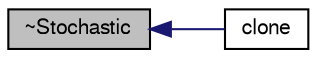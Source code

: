 digraph "~Stochastic"
{
  bgcolor="transparent";
  edge [fontname="FreeSans",fontsize="10",labelfontname="FreeSans",labelfontsize="10"];
  node [fontname="FreeSans",fontsize="10",shape=record];
  rankdir="LR";
  Node14 [label="~Stochastic",height=0.2,width=0.4,color="black", fillcolor="grey75", style="filled", fontcolor="black"];
  Node14 -> Node15 [dir="back",color="midnightblue",fontsize="10",style="solid",fontname="FreeSans"];
  Node15 [label="clone",height=0.2,width=0.4,color="black",URL="$a24246.html#a064aec940ed4c6fea38354b664d5168f",tooltip="Construct and return a clone. "];
}
